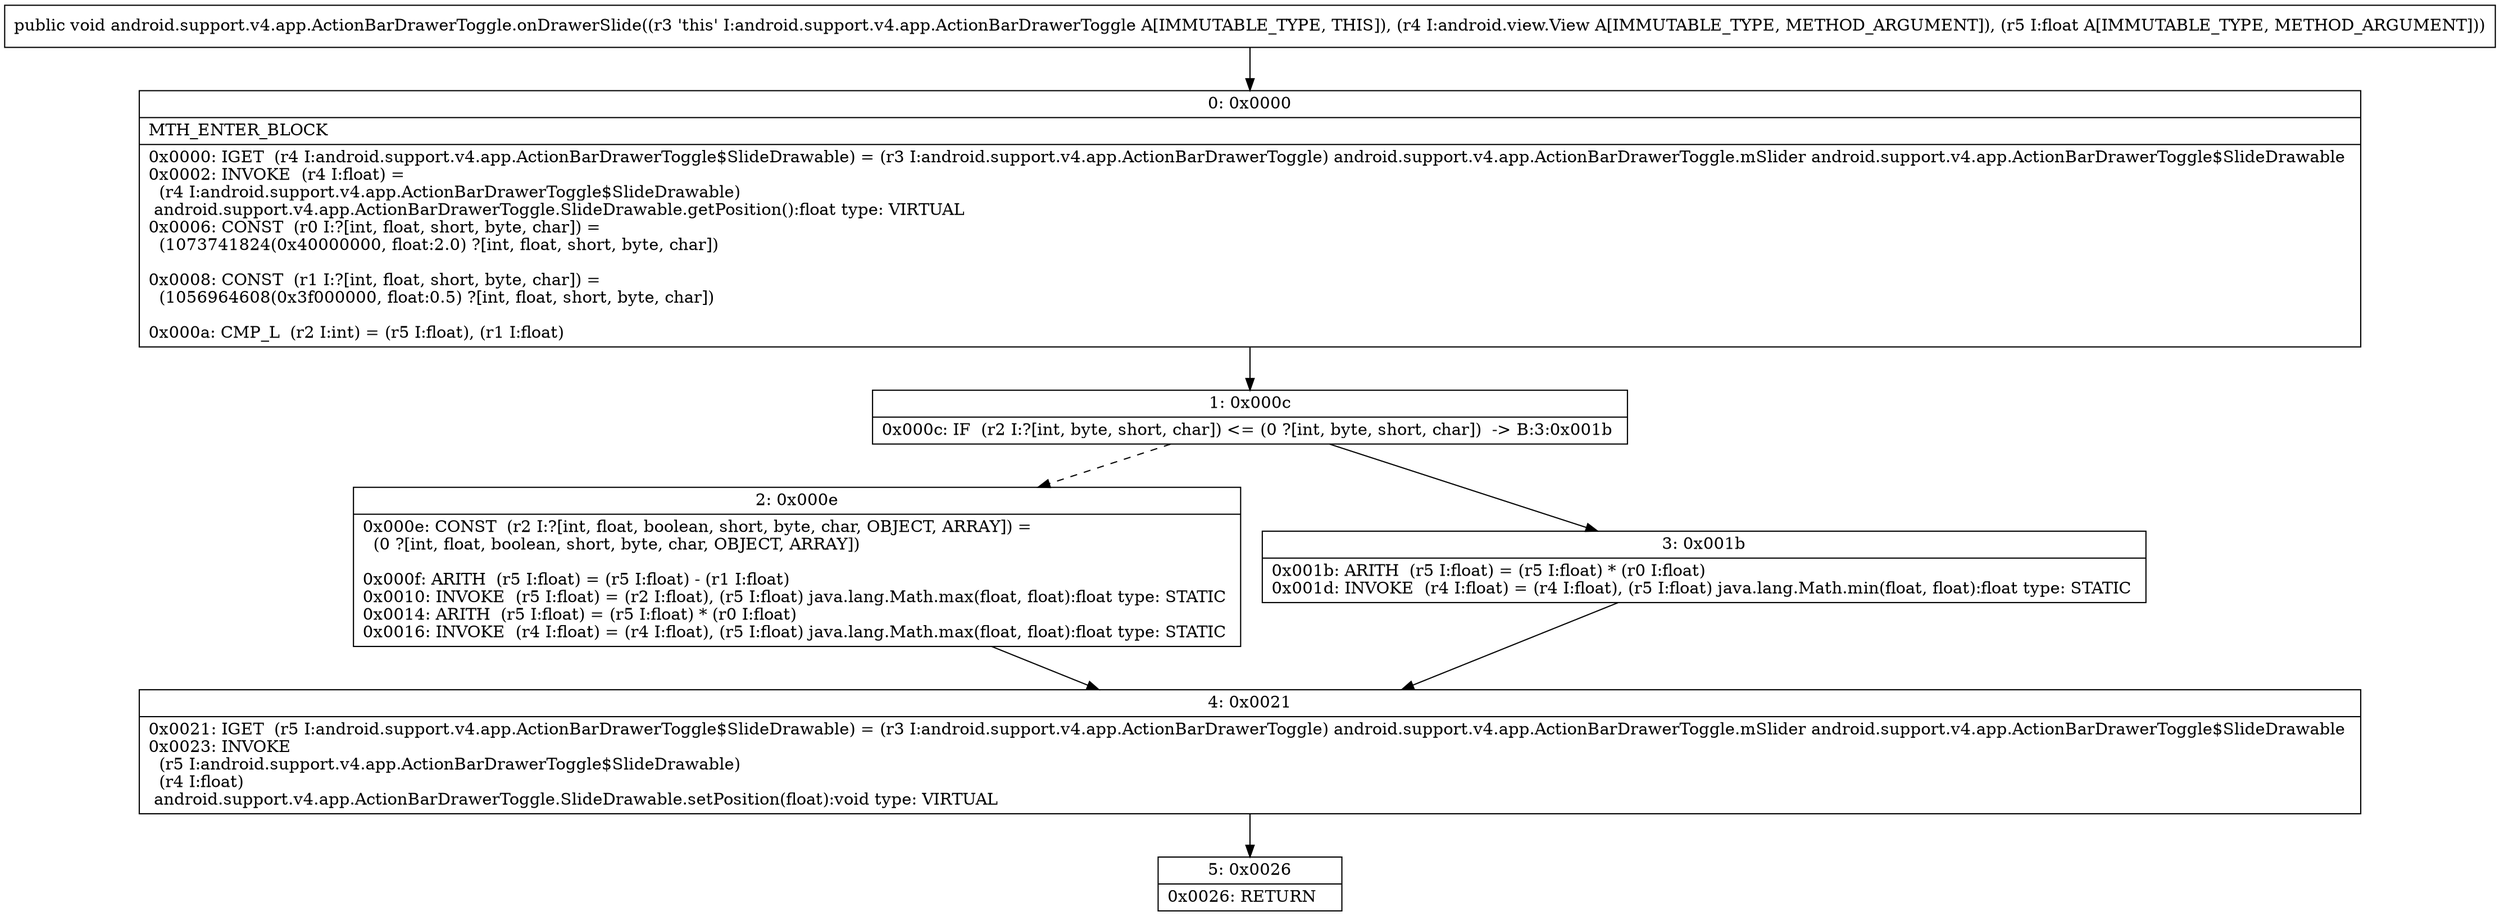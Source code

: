 digraph "CFG forandroid.support.v4.app.ActionBarDrawerToggle.onDrawerSlide(Landroid\/view\/View;F)V" {
Node_0 [shape=record,label="{0\:\ 0x0000|MTH_ENTER_BLOCK\l|0x0000: IGET  (r4 I:android.support.v4.app.ActionBarDrawerToggle$SlideDrawable) = (r3 I:android.support.v4.app.ActionBarDrawerToggle) android.support.v4.app.ActionBarDrawerToggle.mSlider android.support.v4.app.ActionBarDrawerToggle$SlideDrawable \l0x0002: INVOKE  (r4 I:float) = \l  (r4 I:android.support.v4.app.ActionBarDrawerToggle$SlideDrawable)\l android.support.v4.app.ActionBarDrawerToggle.SlideDrawable.getPosition():float type: VIRTUAL \l0x0006: CONST  (r0 I:?[int, float, short, byte, char]) = \l  (1073741824(0x40000000, float:2.0) ?[int, float, short, byte, char])\l \l0x0008: CONST  (r1 I:?[int, float, short, byte, char]) = \l  (1056964608(0x3f000000, float:0.5) ?[int, float, short, byte, char])\l \l0x000a: CMP_L  (r2 I:int) = (r5 I:float), (r1 I:float) \l}"];
Node_1 [shape=record,label="{1\:\ 0x000c|0x000c: IF  (r2 I:?[int, byte, short, char]) \<= (0 ?[int, byte, short, char])  \-\> B:3:0x001b \l}"];
Node_2 [shape=record,label="{2\:\ 0x000e|0x000e: CONST  (r2 I:?[int, float, boolean, short, byte, char, OBJECT, ARRAY]) = \l  (0 ?[int, float, boolean, short, byte, char, OBJECT, ARRAY])\l \l0x000f: ARITH  (r5 I:float) = (r5 I:float) \- (r1 I:float) \l0x0010: INVOKE  (r5 I:float) = (r2 I:float), (r5 I:float) java.lang.Math.max(float, float):float type: STATIC \l0x0014: ARITH  (r5 I:float) = (r5 I:float) * (r0 I:float) \l0x0016: INVOKE  (r4 I:float) = (r4 I:float), (r5 I:float) java.lang.Math.max(float, float):float type: STATIC \l}"];
Node_3 [shape=record,label="{3\:\ 0x001b|0x001b: ARITH  (r5 I:float) = (r5 I:float) * (r0 I:float) \l0x001d: INVOKE  (r4 I:float) = (r4 I:float), (r5 I:float) java.lang.Math.min(float, float):float type: STATIC \l}"];
Node_4 [shape=record,label="{4\:\ 0x0021|0x0021: IGET  (r5 I:android.support.v4.app.ActionBarDrawerToggle$SlideDrawable) = (r3 I:android.support.v4.app.ActionBarDrawerToggle) android.support.v4.app.ActionBarDrawerToggle.mSlider android.support.v4.app.ActionBarDrawerToggle$SlideDrawable \l0x0023: INVOKE  \l  (r5 I:android.support.v4.app.ActionBarDrawerToggle$SlideDrawable)\l  (r4 I:float)\l android.support.v4.app.ActionBarDrawerToggle.SlideDrawable.setPosition(float):void type: VIRTUAL \l}"];
Node_5 [shape=record,label="{5\:\ 0x0026|0x0026: RETURN   \l}"];
MethodNode[shape=record,label="{public void android.support.v4.app.ActionBarDrawerToggle.onDrawerSlide((r3 'this' I:android.support.v4.app.ActionBarDrawerToggle A[IMMUTABLE_TYPE, THIS]), (r4 I:android.view.View A[IMMUTABLE_TYPE, METHOD_ARGUMENT]), (r5 I:float A[IMMUTABLE_TYPE, METHOD_ARGUMENT])) }"];
MethodNode -> Node_0;
Node_0 -> Node_1;
Node_1 -> Node_2[style=dashed];
Node_1 -> Node_3;
Node_2 -> Node_4;
Node_3 -> Node_4;
Node_4 -> Node_5;
}

